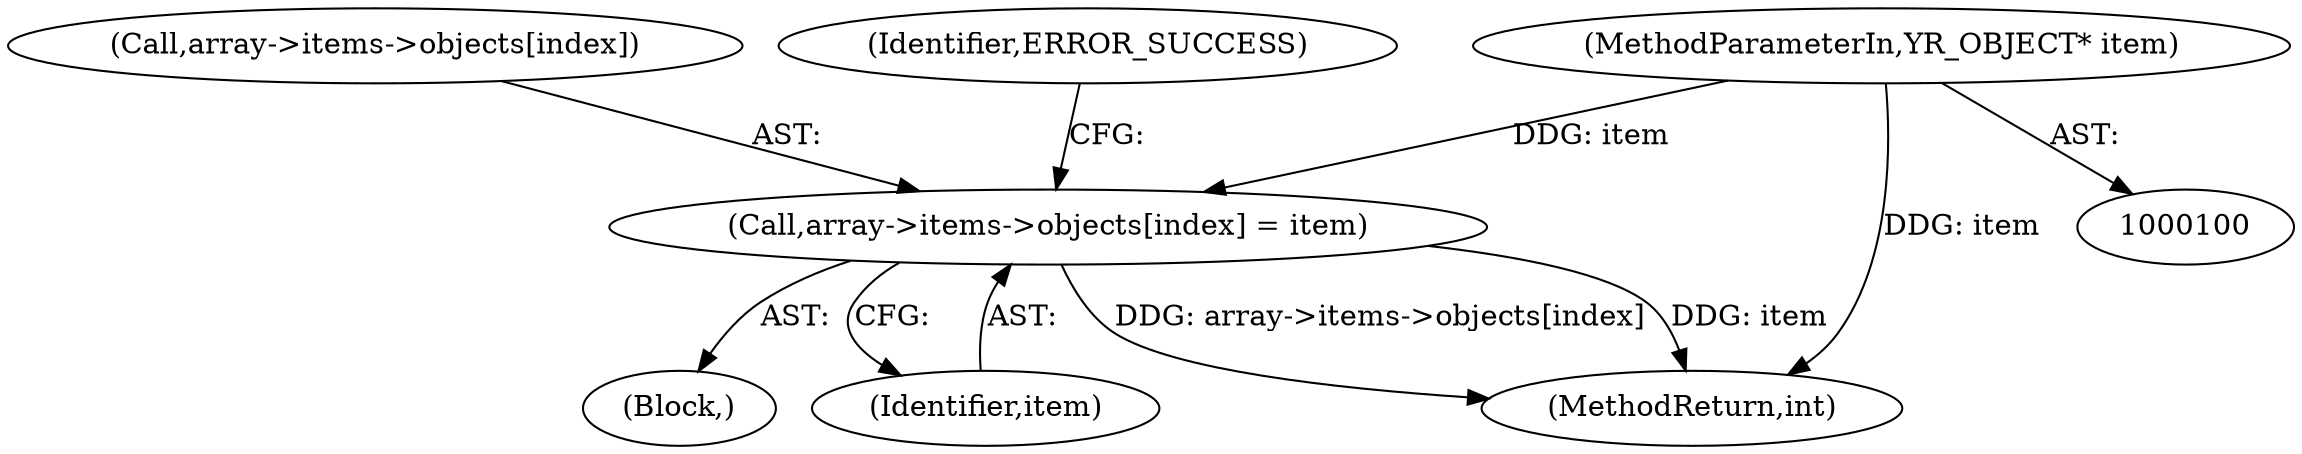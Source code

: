 digraph "0_yara_4a342f01e5439b9bb901aff1c6c23c536baeeb3f_0@array" {
"1000264" [label="(Call,array->items->objects[index] = item)"];
"1000102" [label="(MethodParameterIn,YR_OBJECT* item)"];
"1000104" [label="(Block,)"];
"1000272" [label="(Identifier,item)"];
"1000102" [label="(MethodParameterIn,YR_OBJECT* item)"];
"1000264" [label="(Call,array->items->objects[index] = item)"];
"1000265" [label="(Call,array->items->objects[index])"];
"1000275" [label="(MethodReturn,int)"];
"1000274" [label="(Identifier,ERROR_SUCCESS)"];
"1000264" -> "1000104"  [label="AST: "];
"1000264" -> "1000272"  [label="CFG: "];
"1000265" -> "1000264"  [label="AST: "];
"1000272" -> "1000264"  [label="AST: "];
"1000274" -> "1000264"  [label="CFG: "];
"1000264" -> "1000275"  [label="DDG: array->items->objects[index]"];
"1000264" -> "1000275"  [label="DDG: item"];
"1000102" -> "1000264"  [label="DDG: item"];
"1000102" -> "1000100"  [label="AST: "];
"1000102" -> "1000275"  [label="DDG: item"];
}
